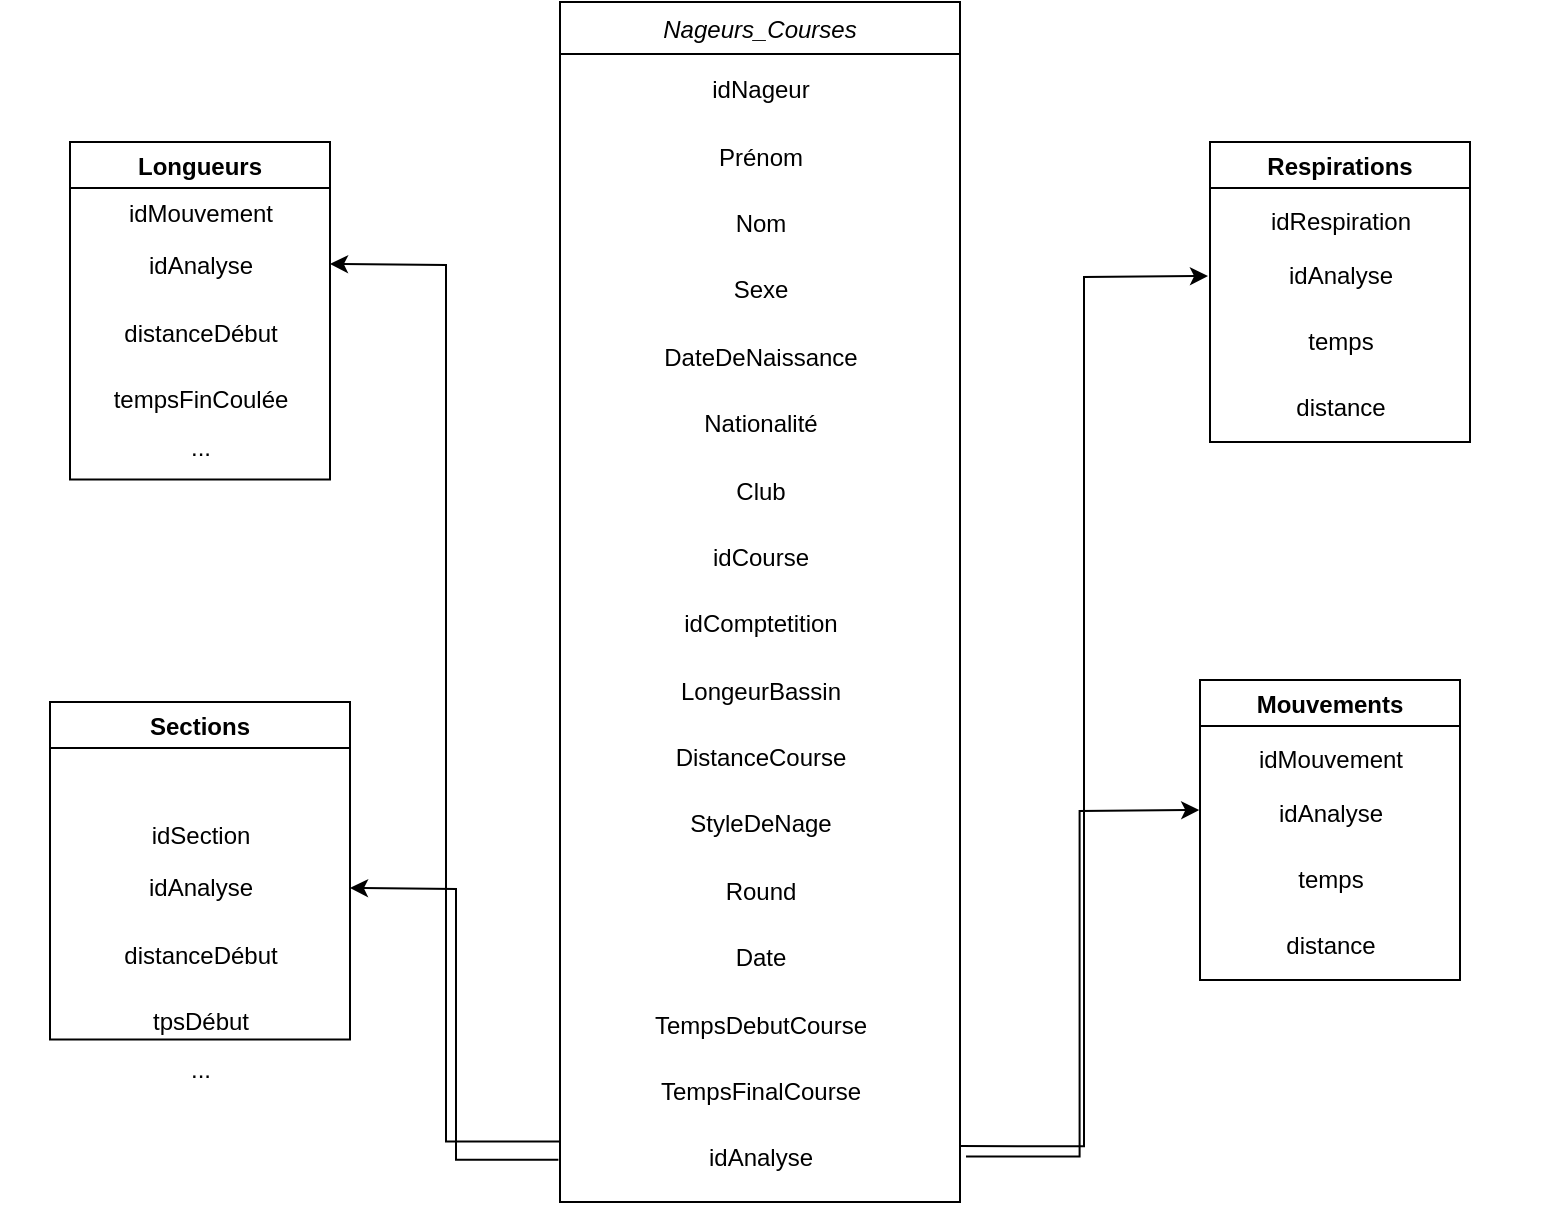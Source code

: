 <mxfile version="16.2.4" type="device"><diagram id="C5RBs43oDa-KdzZeNtuy" name="Page-1"><mxGraphModel dx="1483" dy="766" grid="1" gridSize="10" guides="1" tooltips="1" connect="1" arrows="1" fold="1" page="1" pageScale="1" pageWidth="827" pageHeight="1169" math="0" shadow="0"><root><mxCell id="WIyWlLk6GJQsqaUBKTNV-0"/><mxCell id="WIyWlLk6GJQsqaUBKTNV-1" parent="WIyWlLk6GJQsqaUBKTNV-0"/><mxCell id="zkfFHV4jXpPFQw0GAbJ--0" value="Nageurs_Courses" style="swimlane;fontStyle=2;align=center;verticalAlign=top;childLayout=stackLayout;horizontal=1;startSize=26;horizontalStack=0;resizeParent=1;resizeLast=0;collapsible=1;marginBottom=0;rounded=0;shadow=0;strokeWidth=1;" parent="WIyWlLk6GJQsqaUBKTNV-1" vertex="1"><mxGeometry x="300" y="170" width="200" height="600" as="geometry"><mxRectangle x="230" y="140" width="160" height="26" as="alternateBounds"/></mxGeometry></mxCell><mxCell id="cRDloXwU9NxCP_3qpooP-0" value="&lt;table width=&quot;204&quot; cellspacing=&quot;0&quot; cellpadding=&quot;0&quot; border=&quot;0&quot;&gt;&lt;tbody&gt;&lt;tr style=&quot;height: 25.05pt&quot;&gt;&lt;td class=&quot;xl70&quot; style=&quot;height: 25.05pt ; width: 153pt&quot; width=&quot;204&quot; height=&quot;33&quot;&gt;idNageur&lt;/td&gt; &lt;/tr&gt; &lt;tr style=&quot;height: 25.05pt&quot;&gt;  &lt;td class=&quot;xl71&quot; style=&quot;height: 25.05pt&quot; height=&quot;33&quot;&gt;Prénom&lt;/td&gt; &lt;/tr&gt; &lt;tr style=&quot;height: 25.05pt&quot;&gt;  &lt;td class=&quot;xl71&quot; style=&quot;height: 25.05pt&quot; height=&quot;33&quot;&gt;Nom&lt;/td&gt; &lt;/tr&gt; &lt;tr style=&quot;height: 25.05pt&quot;&gt;  &lt;td class=&quot;xl71&quot; style=&quot;height: 25.05pt&quot; height=&quot;33&quot;&gt;Sexe&lt;/td&gt; &lt;/tr&gt; &lt;tr style=&quot;height: 25.05pt&quot;&gt;  &lt;td class=&quot;xl71&quot; style=&quot;height: 25.05pt&quot; height=&quot;33&quot;&gt;DateDeNaissance&lt;/td&gt; &lt;/tr&gt; &lt;tr style=&quot;height: 25.05pt&quot;&gt;  &lt;td class=&quot;xl71&quot; style=&quot;height: 25.05pt&quot; height=&quot;33&quot;&gt;Nationalité&lt;/td&gt; &lt;/tr&gt; &lt;tr style=&quot;height: 25.05pt&quot;&gt;  &lt;td class=&quot;xl71&quot; style=&quot;height: 25.05pt&quot; height=&quot;33&quot;&gt;Club&lt;/td&gt; &lt;/tr&gt; &lt;tr style=&quot;height: 25.05pt&quot;&gt;  &lt;td class=&quot;xl71&quot; style=&quot;height: 25.05pt&quot; height=&quot;33&quot;&gt;idCourse&lt;/td&gt; &lt;/tr&gt; &lt;tr style=&quot;height: 25.05pt&quot;&gt;  &lt;td class=&quot;xl71&quot; style=&quot;height: 25.05pt&quot; height=&quot;33&quot;&gt;idComptetition&lt;/td&gt; &lt;/tr&gt; &lt;tr style=&quot;height: 25.05pt&quot;&gt;  &lt;td class=&quot;xl71&quot; style=&quot;height: 25.05pt&quot; height=&quot;33&quot;&gt;LongeurBassin&lt;/td&gt; &lt;/tr&gt; &lt;tr style=&quot;height: 25.05pt&quot;&gt;  &lt;td class=&quot;xl71&quot; style=&quot;height: 25.05pt&quot; height=&quot;33&quot;&gt;DistanceCourse&lt;/td&gt; &lt;/tr&gt; &lt;tr style=&quot;height: 25.05pt&quot;&gt;  &lt;td class=&quot;xl71&quot; style=&quot;height: 25.05pt&quot; height=&quot;33&quot;&gt;StyleDeNage&lt;/td&gt; &lt;/tr&gt; &lt;tr style=&quot;height: 25.05pt&quot;&gt;  &lt;td class=&quot;xl71&quot; style=&quot;height: 25.05pt&quot; height=&quot;33&quot;&gt;Round&lt;/td&gt; &lt;/tr&gt; &lt;tr style=&quot;height: 25.05pt&quot;&gt;  &lt;td class=&quot;xl71&quot; style=&quot;height: 25.05pt&quot; height=&quot;33&quot;&gt;Date&lt;/td&gt; &lt;/tr&gt; &lt;tr style=&quot;height: 25.05pt&quot;&gt;  &lt;td class=&quot;xl71&quot; style=&quot;height: 25.05pt&quot; height=&quot;33&quot;&gt;TempsDebutCourse&lt;/td&gt; &lt;/tr&gt; &lt;tr style=&quot;height: 25.05pt&quot;&gt;  &lt;td class=&quot;xl71&quot; style=&quot;height: 25.05pt&quot; height=&quot;33&quot;&gt;TempsFinalCourse&lt;/td&gt; &lt;/tr&gt; &lt;tr style=&quot;height: 25.05pt&quot;&gt;  &lt;td class=&quot;xl72&quot; style=&quot;height: 25.05pt&quot; height=&quot;33&quot;&gt;idAnalyse&lt;/td&gt; &lt;/tr&gt;&lt;/tbody&gt;&lt;/table&gt;" style="text;html=1;align=center;verticalAlign=middle;resizable=0;points=[];autosize=1;strokeColor=none;fillColor=none;" vertex="1" parent="zkfFHV4jXpPFQw0GAbJ--0"><mxGeometry y="26" width="200" height="570" as="geometry"/></mxCell><mxCell id="cRDloXwU9NxCP_3qpooP-5" value="" style="group" vertex="1" connectable="0" parent="WIyWlLk6GJQsqaUBKTNV-1"><mxGeometry x="585" y="509" width="200" height="150" as="geometry"/></mxCell><mxCell id="cRDloXwU9NxCP_3qpooP-1" value="Mouvements" style="swimlane;" vertex="1" parent="cRDloXwU9NxCP_3qpooP-5"><mxGeometry x="35" width="130" height="150" as="geometry"/></mxCell><mxCell id="cRDloXwU9NxCP_3qpooP-4" value="&lt;table width=&quot;187&quot; cellspacing=&quot;0&quot; cellpadding=&quot;0&quot; border=&quot;0&quot;&gt;&lt;tbody&gt;&lt;tr style=&quot;height: 14.4pt&quot;&gt;&lt;td style=&quot;height: 14.4pt ; width: 140pt&quot; width=&quot;187&quot; height=&quot;19&quot;&gt;idMouvement&lt;/td&gt; &lt;/tr&gt; &lt;tr style=&quot;height: 25.05pt&quot;&gt;  &lt;td style=&quot;height: 25.05pt&quot; height=&quot;33&quot;&gt;idAnalyse&lt;/td&gt; &lt;/tr&gt; &lt;tr style=&quot;height: 25.05pt&quot;&gt;  &lt;td style=&quot;height: 25.05pt&quot; height=&quot;33&quot;&gt;temps&lt;/td&gt; &lt;/tr&gt; &lt;tr style=&quot;height: 25.05pt&quot;&gt;  &lt;td style=&quot;height: 25.05pt&quot; height=&quot;33&quot;&gt;distance&lt;/td&gt; &lt;/tr&gt;&lt;/tbody&gt;&lt;/table&gt;" style="text;html=1;align=center;verticalAlign=middle;resizable=0;points=[];autosize=1;strokeColor=none;fillColor=none;" vertex="1" parent="cRDloXwU9NxCP_3qpooP-5"><mxGeometry y="30" width="200" height="120" as="geometry"/></mxCell><mxCell id="cRDloXwU9NxCP_3qpooP-6" value="" style="group" vertex="1" connectable="0" parent="WIyWlLk6GJQsqaUBKTNV-1"><mxGeometry x="590" y="240" width="200" height="150" as="geometry"/></mxCell><mxCell id="cRDloXwU9NxCP_3qpooP-7" value="Respirations" style="swimlane;" vertex="1" parent="cRDloXwU9NxCP_3qpooP-6"><mxGeometry x="35" width="130" height="150" as="geometry"/></mxCell><mxCell id="cRDloXwU9NxCP_3qpooP-8" value="&lt;table width=&quot;187&quot; cellspacing=&quot;0&quot; cellpadding=&quot;0&quot; border=&quot;0&quot;&gt;&lt;tbody&gt;&lt;tr style=&quot;height: 14.4pt&quot;&gt;&lt;td style=&quot;height: 14.4pt ; width: 140pt&quot; width=&quot;187&quot; height=&quot;19&quot;&gt;idRespiration&lt;/td&gt; &lt;/tr&gt; &lt;tr style=&quot;height: 25.05pt&quot;&gt;  &lt;td style=&quot;height: 25.05pt&quot; height=&quot;33&quot;&gt;idAnalyse&lt;/td&gt; &lt;/tr&gt; &lt;tr style=&quot;height: 25.05pt&quot;&gt;  &lt;td style=&quot;height: 25.05pt&quot; height=&quot;33&quot;&gt;temps&lt;/td&gt; &lt;/tr&gt; &lt;tr style=&quot;height: 25.05pt&quot;&gt;  &lt;td style=&quot;height: 25.05pt&quot; height=&quot;33&quot;&gt;distance&lt;/td&gt; &lt;/tr&gt;&lt;/tbody&gt;&lt;/table&gt;" style="text;html=1;align=center;verticalAlign=middle;resizable=0;points=[];autosize=1;strokeColor=none;fillColor=none;" vertex="1" parent="cRDloXwU9NxCP_3qpooP-6"><mxGeometry y="30" width="200" height="120" as="geometry"/></mxCell><mxCell id="cRDloXwU9NxCP_3qpooP-13" value="" style="group" vertex="1" connectable="0" parent="WIyWlLk6GJQsqaUBKTNV-1"><mxGeometry x="20" y="240" width="200" height="180" as="geometry"/></mxCell><mxCell id="cRDloXwU9NxCP_3qpooP-14" value="Longueurs" style="swimlane;" vertex="1" parent="cRDloXwU9NxCP_3qpooP-13"><mxGeometry x="35" width="130" height="168.75" as="geometry"/></mxCell><mxCell id="cRDloXwU9NxCP_3qpooP-15" value="&lt;table width=&quot;187&quot; cellspacing=&quot;0&quot; cellpadding=&quot;0&quot; border=&quot;0&quot;&gt;&lt;tbody&gt;&lt;tr style=&quot;height: 14.4pt&quot;&gt;&lt;td style=&quot;height: 14.4pt ; width: 140pt&quot; width=&quot;187&quot; height=&quot;19&quot;&gt;idMouvement&lt;/td&gt; &lt;/tr&gt; &lt;tr style=&quot;height: 25.05pt&quot;&gt;  &lt;td style=&quot;height: 25.05pt&quot; height=&quot;33&quot;&gt;idAnalyse&lt;/td&gt; &lt;/tr&gt; &lt;tr style=&quot;height: 25.05pt&quot;&gt;  &lt;td style=&quot;height: 25.05pt&quot; height=&quot;33&quot;&gt;distanceDébut&lt;br&gt;&lt;/td&gt; &lt;/tr&gt; &lt;tr style=&quot;height: 25.05pt&quot;&gt;  &lt;td style=&quot;height: 25.05pt&quot; height=&quot;33&quot;&gt;tempsFinCoulée&lt;br&gt;&lt;/td&gt; &lt;/tr&gt;&lt;tr&gt;&lt;td&gt;...&lt;br&gt;&lt;/td&gt;&lt;/tr&gt;&lt;/tbody&gt;&lt;/table&gt;" style="text;html=1;align=center;verticalAlign=middle;resizable=0;points=[];autosize=1;strokeColor=none;fillColor=none;" vertex="1" parent="cRDloXwU9NxCP_3qpooP-13"><mxGeometry y="22.5" width="200" height="140" as="geometry"/></mxCell><mxCell id="cRDloXwU9NxCP_3qpooP-16" value="" style="group" vertex="1" connectable="0" parent="WIyWlLk6GJQsqaUBKTNV-1"><mxGeometry x="80" y="520" width="150" height="194" as="geometry"/></mxCell><mxCell id="cRDloXwU9NxCP_3qpooP-17" value="Sections" style="swimlane;" vertex="1" parent="cRDloXwU9NxCP_3qpooP-16"><mxGeometry x="-35" width="150" height="168.75" as="geometry"/></mxCell><mxCell id="cRDloXwU9NxCP_3qpooP-18" value="&lt;table width=&quot;187&quot; cellspacing=&quot;0&quot; cellpadding=&quot;0&quot; border=&quot;0&quot;&gt;&lt;tbody&gt;&lt;tr style=&quot;height: 14.4pt&quot;&gt;&lt;td style=&quot;height: 14.4pt ; width: 140pt&quot; width=&quot;187&quot; height=&quot;19&quot;&gt;idSection&lt;/td&gt; &lt;/tr&gt; &lt;tr style=&quot;height: 25.05pt&quot;&gt;  &lt;td style=&quot;height: 25.05pt&quot; height=&quot;33&quot;&gt;idAnalyse&lt;/td&gt; &lt;/tr&gt; &lt;tr style=&quot;height: 25.05pt&quot;&gt;  &lt;td style=&quot;height: 25.05pt&quot; height=&quot;33&quot;&gt;distanceDébut&lt;br&gt;&lt;/td&gt; &lt;/tr&gt; &lt;tr style=&quot;height: 25.05pt&quot;&gt;  &lt;td style=&quot;height: 25.05pt&quot; height=&quot;33&quot;&gt;tpsDébut&lt;br&gt;&lt;/td&gt; &lt;/tr&gt;&lt;tr&gt;&lt;td&gt;...&lt;br&gt;&lt;/td&gt;&lt;/tr&gt;&lt;/tbody&gt;&lt;/table&gt;" style="text;html=1;align=center;verticalAlign=middle;resizable=0;points=[];autosize=1;strokeColor=none;fillColor=none;" vertex="1" parent="cRDloXwU9NxCP_3qpooP-16"><mxGeometry x="-59.997" y="54" width="200" height="140" as="geometry"/></mxCell><mxCell id="cRDloXwU9NxCP_3qpooP-26" style="edgeStyle=orthogonalEdgeStyle;rounded=0;orthogonalLoop=1;jettySize=auto;html=1;exitX=-0.004;exitY=0.97;exitDx=0;exitDy=0;exitPerimeter=0;" edge="1" parent="WIyWlLk6GJQsqaUBKTNV-1" source="cRDloXwU9NxCP_3qpooP-0"><mxGeometry relative="1" as="geometry"><mxPoint x="195" y="613" as="targetPoint"/></mxGeometry></mxCell><mxCell id="cRDloXwU9NxCP_3qpooP-27" style="edgeStyle=orthogonalEdgeStyle;rounded=0;orthogonalLoop=1;jettySize=auto;html=1;exitX=1.015;exitY=0.967;exitDx=0;exitDy=0;exitPerimeter=0;" edge="1" parent="WIyWlLk6GJQsqaUBKTNV-1" source="cRDloXwU9NxCP_3qpooP-0"><mxGeometry relative="1" as="geometry"><mxPoint x="619.609" y="574" as="targetPoint"/></mxGeometry></mxCell><mxCell id="cRDloXwU9NxCP_3qpooP-29" style="edgeStyle=orthogonalEdgeStyle;rounded=0;orthogonalLoop=1;jettySize=auto;html=1;exitX=1;exitY=0.958;exitDx=0;exitDy=0;exitPerimeter=0;" edge="1" parent="WIyWlLk6GJQsqaUBKTNV-1" source="cRDloXwU9NxCP_3qpooP-0"><mxGeometry relative="1" as="geometry"><mxPoint x="624" y="307" as="targetPoint"/></mxGeometry></mxCell><mxCell id="cRDloXwU9NxCP_3qpooP-30" style="edgeStyle=orthogonalEdgeStyle;rounded=0;orthogonalLoop=1;jettySize=auto;html=1;exitX=0.001;exitY=0.954;exitDx=0;exitDy=0;exitPerimeter=0;" edge="1" parent="WIyWlLk6GJQsqaUBKTNV-1" source="cRDloXwU9NxCP_3qpooP-0"><mxGeometry relative="1" as="geometry"><mxPoint x="185" y="301" as="targetPoint"/></mxGeometry></mxCell></root></mxGraphModel></diagram></mxfile>